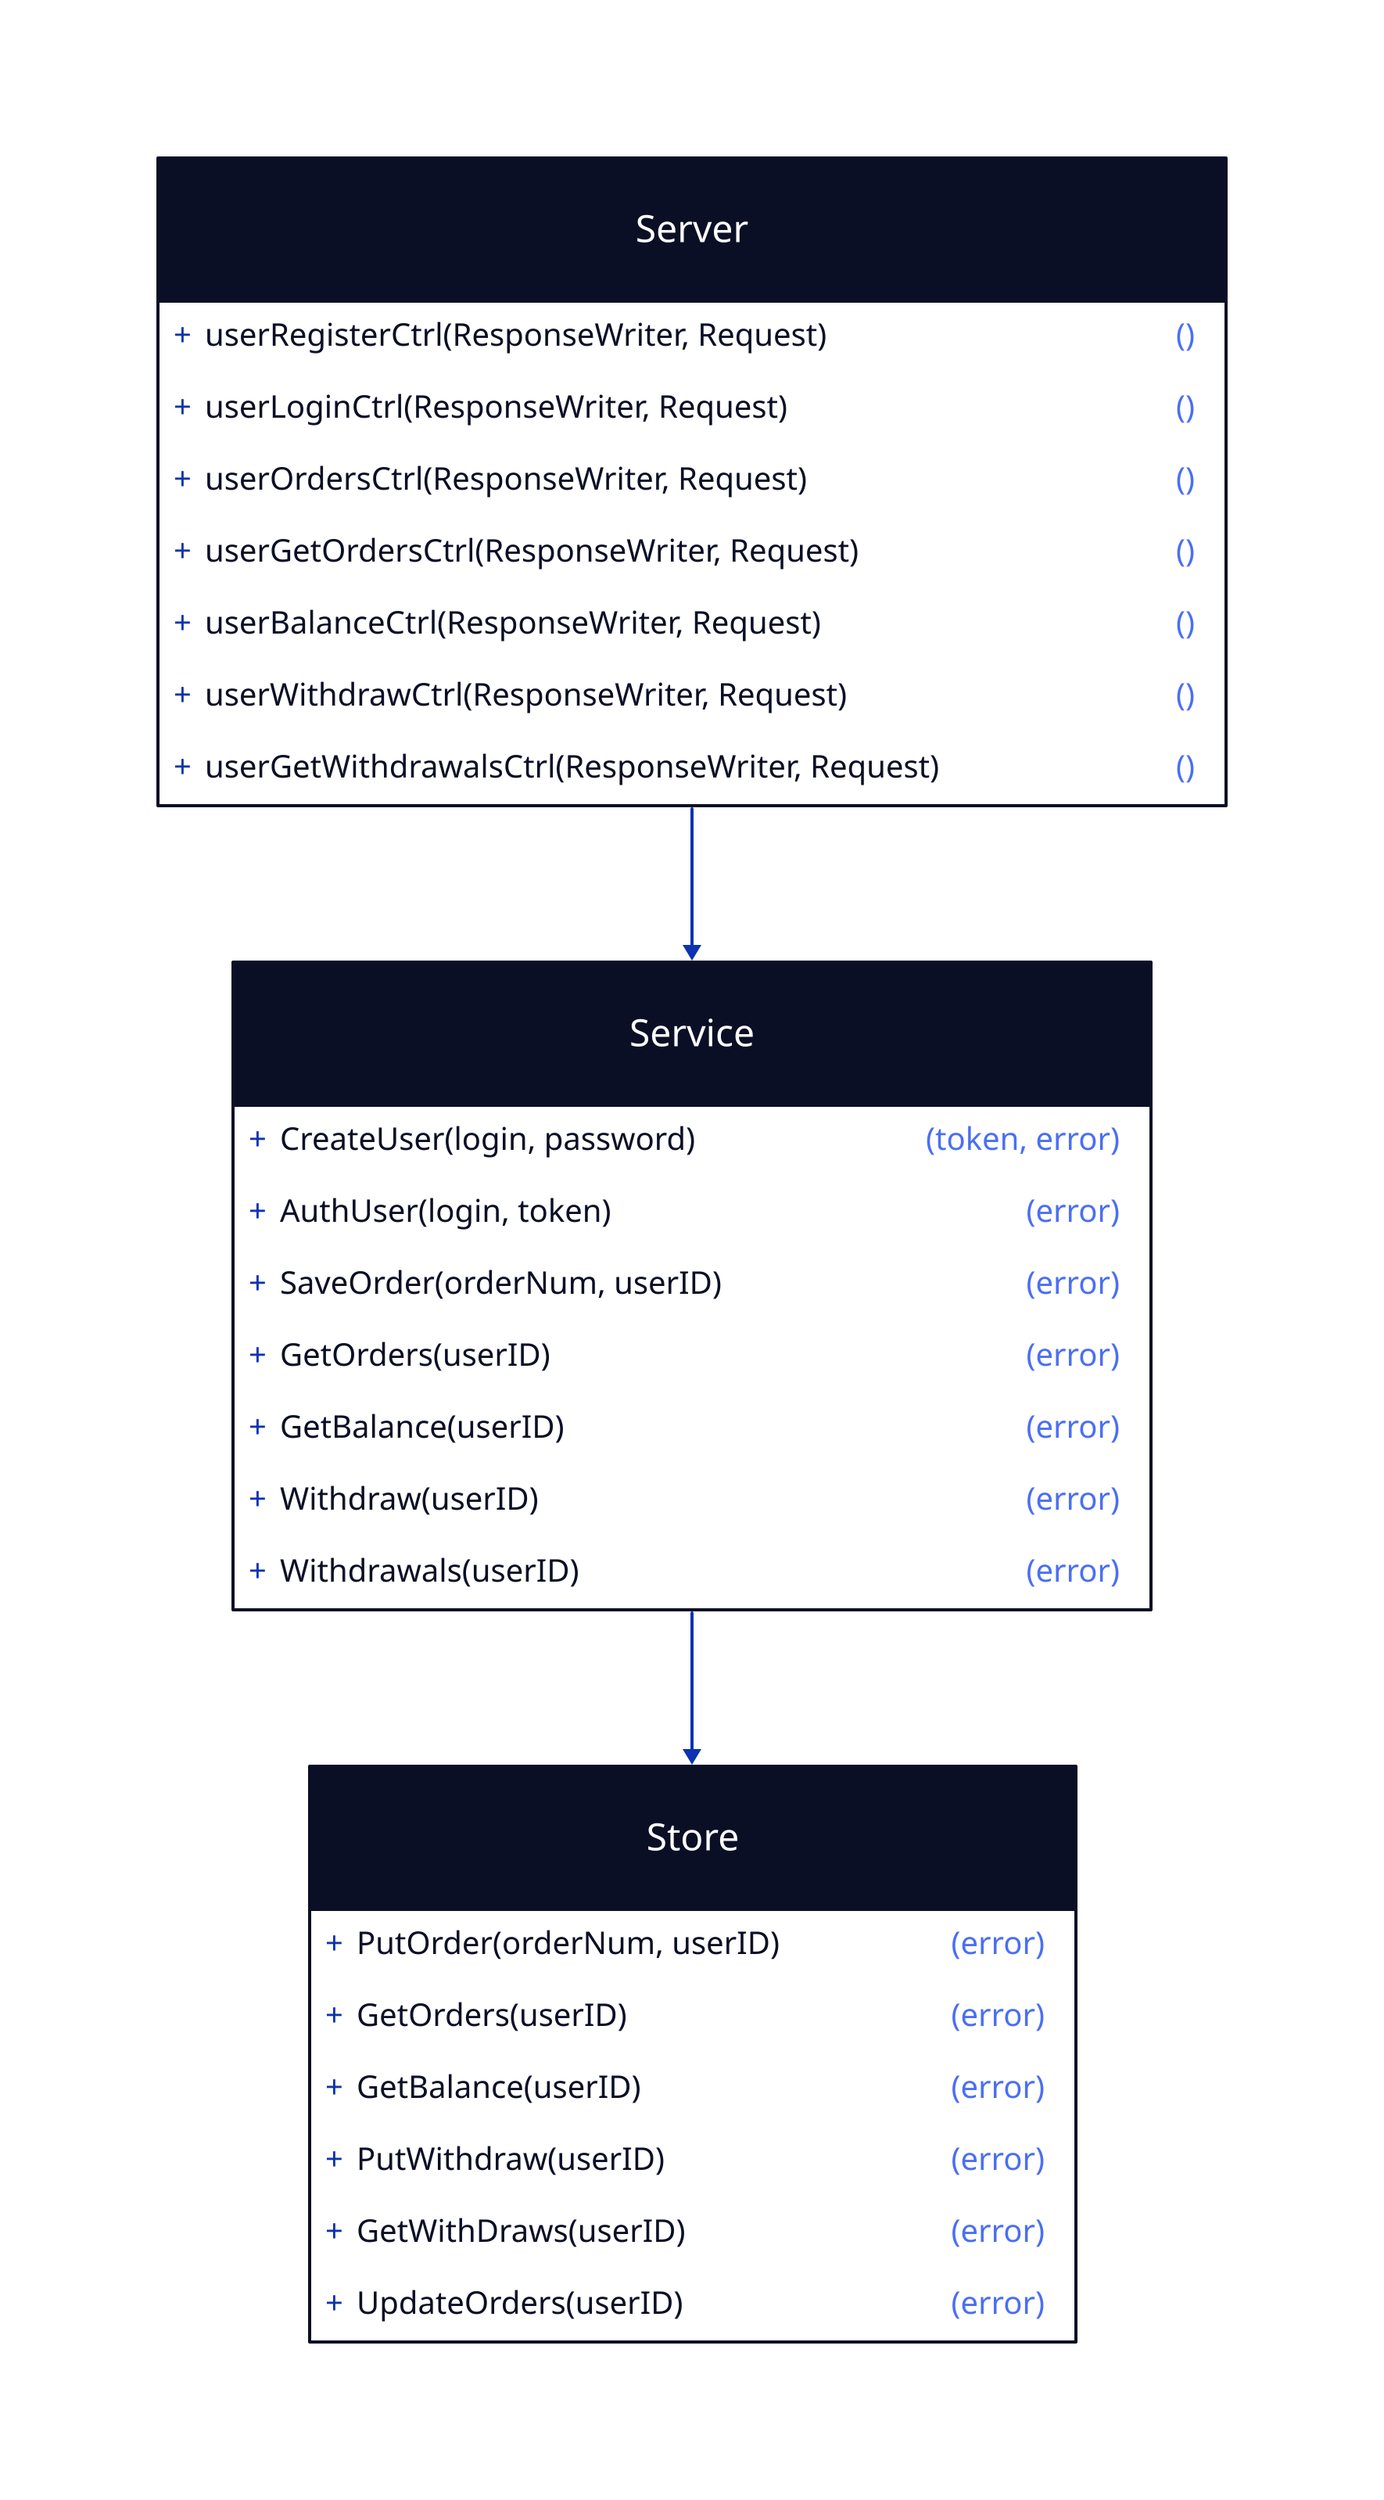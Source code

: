Service: {
  shape: class

  CreateUser(login, password): (token, error)
  AuthUser(login, token): (error)
  SaveOrder(orderNum, userID): (error)
  GetOrders(userID): (error)
  GetBalance(userID): (error)
  Withdraw(userID): (error)
  Withdrawals(userID): (error)
}

Server: {
  shape: class

  userRegisterCtrl(ResponseWriter, Request): ()
  userLoginCtrl(ResponseWriter, Request): ()
  userOrdersCtrl(ResponseWriter, Request): ()
  userGetOrdersCtrl(ResponseWriter, Request): ()
  userBalanceCtrl(ResponseWriter, Request): ()
  userWithdrawCtrl(ResponseWriter, Request): ()
  userGetWithdrawalsCtrl(ResponseWriter, Request): ()
}

Store: {
  shape: class

  PutOrder(orderNum, userID): (error)
  GetOrders(userID): (error)
  GetBalance(userID): (error)
  PutWithdraw(userID): (error)
  GetWithDraws(userID): (error)
  UpdateOrders(userID): (error)
}

Server -> Service
Service -> Store
